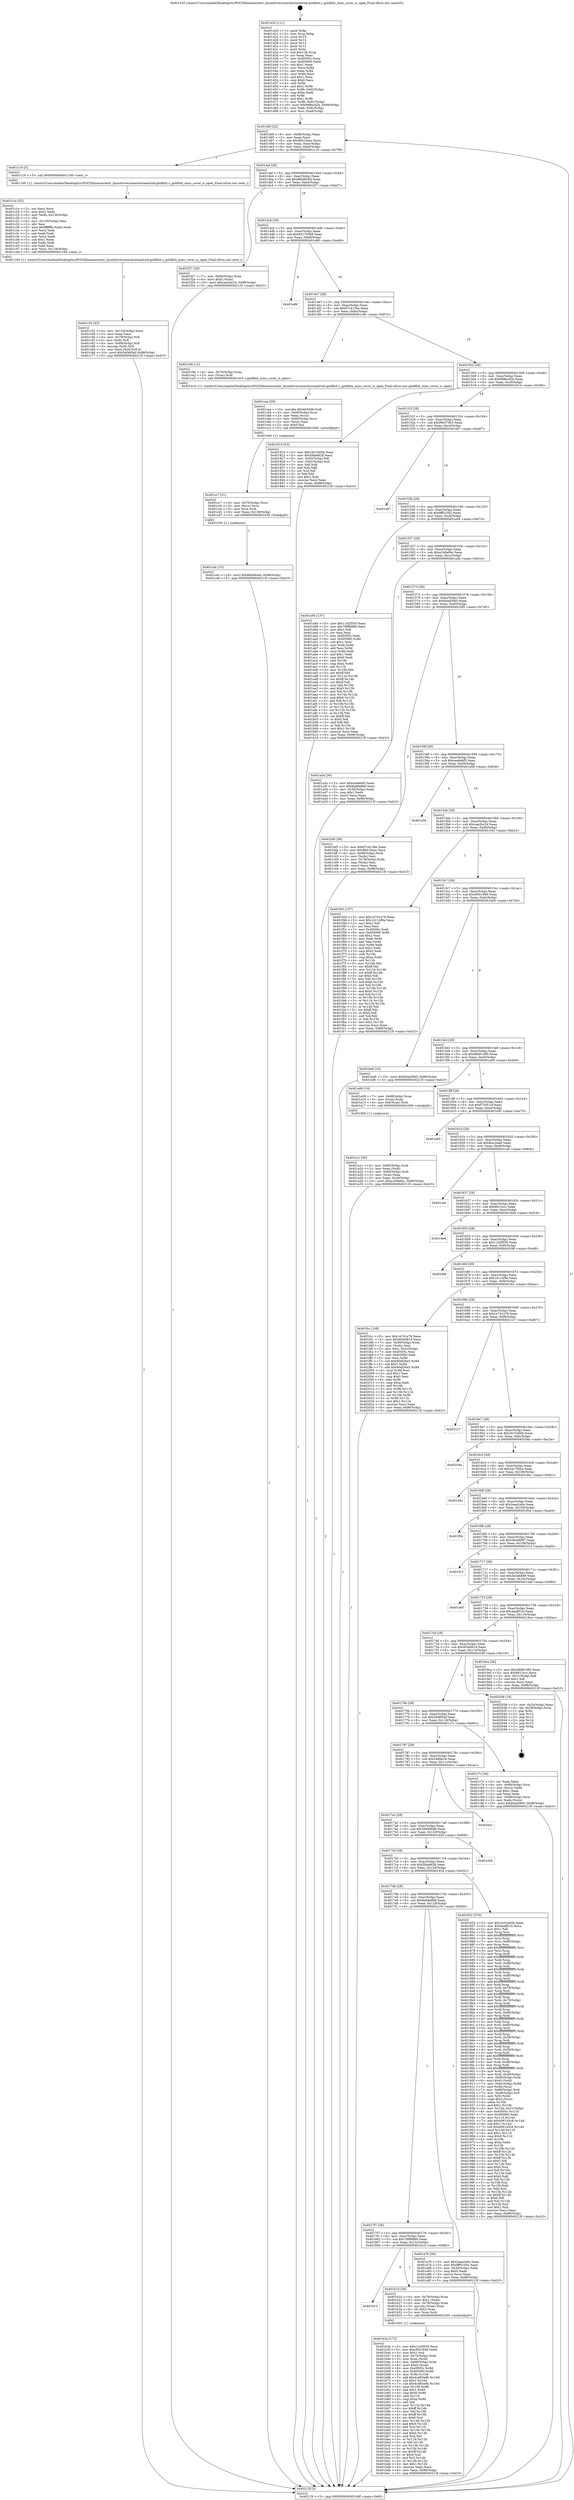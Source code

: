 digraph "0x401420" {
  label = "0x401420 (/mnt/c/Users/mathe/Desktop/tcc/POCII/binaries/extr_linuxdriversmmchostandroid-goldfish.c_goldfish_mmc_cover_is_open_Final-ollvm.out::main(0))"
  labelloc = "t"
  node[shape=record]

  Entry [label="",width=0.3,height=0.3,shape=circle,fillcolor=black,style=filled]
  "0x40148f" [label="{
     0x40148f [32]\l
     | [instrs]\l
     &nbsp;&nbsp;0x40148f \<+6\>: mov -0x98(%rbp),%eax\l
     &nbsp;&nbsp;0x401495 \<+2\>: mov %eax,%ecx\l
     &nbsp;&nbsp;0x401497 \<+6\>: sub $0x86415eac,%ecx\l
     &nbsp;&nbsp;0x40149d \<+6\>: mov %eax,-0xac(%rbp)\l
     &nbsp;&nbsp;0x4014a3 \<+6\>: mov %ecx,-0xb0(%rbp)\l
     &nbsp;&nbsp;0x4014a9 \<+6\>: je 0000000000401c19 \<main+0x7f9\>\l
  }"]
  "0x401c19" [label="{
     0x401c19 [5]\l
     | [instrs]\l
     &nbsp;&nbsp;0x401c19 \<+5\>: call 0000000000401160 \<next_i\>\l
     | [calls]\l
     &nbsp;&nbsp;0x401160 \{1\} (/mnt/c/Users/mathe/Desktop/tcc/POCII/binaries/extr_linuxdriversmmchostandroid-goldfish.c_goldfish_mmc_cover_is_open_Final-ollvm.out::next_i)\l
  }"]
  "0x4014af" [label="{
     0x4014af [28]\l
     | [instrs]\l
     &nbsp;&nbsp;0x4014af \<+5\>: jmp 00000000004014b4 \<main+0x94\>\l
     &nbsp;&nbsp;0x4014b4 \<+6\>: mov -0xac(%rbp),%eax\l
     &nbsp;&nbsp;0x4014ba \<+5\>: sub $0x86bd9c6d,%eax\l
     &nbsp;&nbsp;0x4014bf \<+6\>: mov %eax,-0xb4(%rbp)\l
     &nbsp;&nbsp;0x4014c5 \<+6\>: je 0000000000401f27 \<main+0xb07\>\l
  }"]
  Exit [label="",width=0.3,height=0.3,shape=circle,fillcolor=black,style=filled,peripheries=2]
  "0x401f27" [label="{
     0x401f27 [28]\l
     | [instrs]\l
     &nbsp;&nbsp;0x401f27 \<+7\>: mov -0x90(%rbp),%rax\l
     &nbsp;&nbsp;0x401f2e \<+6\>: movl $0x0,(%rax)\l
     &nbsp;&nbsp;0x401f34 \<+10\>: movl $0xcee2bc24,-0x98(%rbp)\l
     &nbsp;&nbsp;0x401f3e \<+5\>: jmp 000000000040213f \<main+0xd1f\>\l
  }"]
  "0x4014cb" [label="{
     0x4014cb [28]\l
     | [instrs]\l
     &nbsp;&nbsp;0x4014cb \<+5\>: jmp 00000000004014d0 \<main+0xb0\>\l
     &nbsp;&nbsp;0x4014d0 \<+6\>: mov -0xac(%rbp),%eax\l
     &nbsp;&nbsp;0x4014d6 \<+5\>: sub $0x93170569,%eax\l
     &nbsp;&nbsp;0x4014db \<+6\>: mov %eax,-0xb8(%rbp)\l
     &nbsp;&nbsp;0x4014e1 \<+6\>: je 0000000000401e86 \<main+0xa66\>\l
  }"]
  "0x401cdc" [label="{
     0x401cdc [15]\l
     | [instrs]\l
     &nbsp;&nbsp;0x401cdc \<+10\>: movl $0x86bd9c6d,-0x98(%rbp)\l
     &nbsp;&nbsp;0x401ce6 \<+5\>: jmp 000000000040213f \<main+0xd1f\>\l
  }"]
  "0x401e86" [label="{
     0x401e86\l
  }", style=dashed]
  "0x4014e7" [label="{
     0x4014e7 [28]\l
     | [instrs]\l
     &nbsp;&nbsp;0x4014e7 \<+5\>: jmp 00000000004014ec \<main+0xcc\>\l
     &nbsp;&nbsp;0x4014ec \<+6\>: mov -0xac(%rbp),%eax\l
     &nbsp;&nbsp;0x4014f2 \<+5\>: sub $0x97c413be,%eax\l
     &nbsp;&nbsp;0x4014f7 \<+6\>: mov %eax,-0xbc(%rbp)\l
     &nbsp;&nbsp;0x4014fd \<+6\>: je 0000000000401c9e \<main+0x87e\>\l
  }"]
  "0x401cc7" [label="{
     0x401cc7 [21]\l
     | [instrs]\l
     &nbsp;&nbsp;0x401cc7 \<+4\>: mov -0x70(%rbp),%rcx\l
     &nbsp;&nbsp;0x401ccb \<+3\>: mov (%rcx),%rcx\l
     &nbsp;&nbsp;0x401cce \<+3\>: mov %rcx,%rdi\l
     &nbsp;&nbsp;0x401cd1 \<+6\>: mov %eax,-0x138(%rbp)\l
     &nbsp;&nbsp;0x401cd7 \<+5\>: call 0000000000401030 \<free@plt\>\l
     | [calls]\l
     &nbsp;&nbsp;0x401030 \{1\} (unknown)\l
  }"]
  "0x401c9e" [label="{
     0x401c9e [12]\l
     | [instrs]\l
     &nbsp;&nbsp;0x401c9e \<+4\>: mov -0x70(%rbp),%rax\l
     &nbsp;&nbsp;0x401ca2 \<+3\>: mov (%rax),%rdi\l
     &nbsp;&nbsp;0x401ca5 \<+5\>: call 0000000000401410 \<goldfish_mmc_cover_is_open\>\l
     | [calls]\l
     &nbsp;&nbsp;0x401410 \{1\} (/mnt/c/Users/mathe/Desktop/tcc/POCII/binaries/extr_linuxdriversmmchostandroid-goldfish.c_goldfish_mmc_cover_is_open_Final-ollvm.out::goldfish_mmc_cover_is_open)\l
  }"]
  "0x401503" [label="{
     0x401503 [28]\l
     | [instrs]\l
     &nbsp;&nbsp;0x401503 \<+5\>: jmp 0000000000401508 \<main+0xe8\>\l
     &nbsp;&nbsp;0x401508 \<+6\>: mov -0xac(%rbp),%eax\l
     &nbsp;&nbsp;0x40150e \<+5\>: sub $0x988ecd2b,%eax\l
     &nbsp;&nbsp;0x401513 \<+6\>: mov %eax,-0xc0(%rbp)\l
     &nbsp;&nbsp;0x401519 \<+6\>: je 000000000040181d \<main+0x3fd\>\l
  }"]
  "0x401caa" [label="{
     0x401caa [29]\l
     | [instrs]\l
     &nbsp;&nbsp;0x401caa \<+10\>: movabs $0x4030d6,%rdi\l
     &nbsp;&nbsp;0x401cb4 \<+4\>: mov -0x60(%rbp),%rcx\l
     &nbsp;&nbsp;0x401cb8 \<+2\>: mov %eax,(%rcx)\l
     &nbsp;&nbsp;0x401cba \<+4\>: mov -0x60(%rbp),%rcx\l
     &nbsp;&nbsp;0x401cbe \<+2\>: mov (%rcx),%esi\l
     &nbsp;&nbsp;0x401cc0 \<+2\>: mov $0x0,%al\l
     &nbsp;&nbsp;0x401cc2 \<+5\>: call 0000000000401040 \<printf@plt\>\l
     | [calls]\l
     &nbsp;&nbsp;0x401040 \{1\} (unknown)\l
  }"]
  "0x40181d" [label="{
     0x40181d [53]\l
     | [instrs]\l
     &nbsp;&nbsp;0x40181d \<+5\>: mov $0x2431b60b,%eax\l
     &nbsp;&nbsp;0x401822 \<+5\>: mov $0x5fdad628,%ecx\l
     &nbsp;&nbsp;0x401827 \<+6\>: mov -0x92(%rbp),%dl\l
     &nbsp;&nbsp;0x40182d \<+7\>: mov -0x91(%rbp),%sil\l
     &nbsp;&nbsp;0x401834 \<+3\>: mov %dl,%dil\l
     &nbsp;&nbsp;0x401837 \<+3\>: and %sil,%dil\l
     &nbsp;&nbsp;0x40183a \<+3\>: xor %sil,%dl\l
     &nbsp;&nbsp;0x40183d \<+3\>: or %dl,%dil\l
     &nbsp;&nbsp;0x401840 \<+4\>: test $0x1,%dil\l
     &nbsp;&nbsp;0x401844 \<+3\>: cmovne %ecx,%eax\l
     &nbsp;&nbsp;0x401847 \<+6\>: mov %eax,-0x98(%rbp)\l
     &nbsp;&nbsp;0x40184d \<+5\>: jmp 000000000040213f \<main+0xd1f\>\l
  }"]
  "0x40151f" [label="{
     0x40151f [28]\l
     | [instrs]\l
     &nbsp;&nbsp;0x40151f \<+5\>: jmp 0000000000401524 \<main+0x104\>\l
     &nbsp;&nbsp;0x401524 \<+6\>: mov -0xac(%rbp),%eax\l
     &nbsp;&nbsp;0x40152a \<+5\>: sub $0x99e378c5,%eax\l
     &nbsp;&nbsp;0x40152f \<+6\>: mov %eax,-0xc4(%rbp)\l
     &nbsp;&nbsp;0x401535 \<+6\>: je 0000000000401eb7 \<main+0xa97\>\l
  }"]
  "0x40213f" [label="{
     0x40213f [5]\l
     | [instrs]\l
     &nbsp;&nbsp;0x40213f \<+5\>: jmp 000000000040148f \<main+0x6f\>\l
  }"]
  "0x401420" [label="{
     0x401420 [111]\l
     | [instrs]\l
     &nbsp;&nbsp;0x401420 \<+1\>: push %rbp\l
     &nbsp;&nbsp;0x401421 \<+3\>: mov %rsp,%rbp\l
     &nbsp;&nbsp;0x401424 \<+2\>: push %r15\l
     &nbsp;&nbsp;0x401426 \<+2\>: push %r14\l
     &nbsp;&nbsp;0x401428 \<+2\>: push %r13\l
     &nbsp;&nbsp;0x40142a \<+2\>: push %r12\l
     &nbsp;&nbsp;0x40142c \<+1\>: push %rbx\l
     &nbsp;&nbsp;0x40142d \<+7\>: sub $0x128,%rsp\l
     &nbsp;&nbsp;0x401434 \<+2\>: xor %eax,%eax\l
     &nbsp;&nbsp;0x401436 \<+7\>: mov 0x40505c,%ecx\l
     &nbsp;&nbsp;0x40143d \<+7\>: mov 0x405060,%edx\l
     &nbsp;&nbsp;0x401444 \<+3\>: sub $0x1,%eax\l
     &nbsp;&nbsp;0x401447 \<+3\>: mov %ecx,%r8d\l
     &nbsp;&nbsp;0x40144a \<+3\>: add %eax,%r8d\l
     &nbsp;&nbsp;0x40144d \<+4\>: imul %r8d,%ecx\l
     &nbsp;&nbsp;0x401451 \<+3\>: and $0x1,%ecx\l
     &nbsp;&nbsp;0x401454 \<+3\>: cmp $0x0,%ecx\l
     &nbsp;&nbsp;0x401457 \<+4\>: sete %r9b\l
     &nbsp;&nbsp;0x40145b \<+4\>: and $0x1,%r9b\l
     &nbsp;&nbsp;0x40145f \<+7\>: mov %r9b,-0x92(%rbp)\l
     &nbsp;&nbsp;0x401466 \<+3\>: cmp $0xa,%edx\l
     &nbsp;&nbsp;0x401469 \<+4\>: setl %r9b\l
     &nbsp;&nbsp;0x40146d \<+4\>: and $0x1,%r9b\l
     &nbsp;&nbsp;0x401471 \<+7\>: mov %r9b,-0x91(%rbp)\l
     &nbsp;&nbsp;0x401478 \<+10\>: movl $0x988ecd2b,-0x98(%rbp)\l
     &nbsp;&nbsp;0x401482 \<+6\>: mov %edi,-0x9c(%rbp)\l
     &nbsp;&nbsp;0x401488 \<+7\>: mov %rsi,-0xa8(%rbp)\l
  }"]
  "0x401c52" [label="{
     0x401c52 [42]\l
     | [instrs]\l
     &nbsp;&nbsp;0x401c52 \<+6\>: mov -0x134(%rbp),%ecx\l
     &nbsp;&nbsp;0x401c58 \<+3\>: imul %eax,%ecx\l
     &nbsp;&nbsp;0x401c5b \<+4\>: mov -0x70(%rbp),%r8\l
     &nbsp;&nbsp;0x401c5f \<+3\>: mov (%r8),%r8\l
     &nbsp;&nbsp;0x401c62 \<+4\>: mov -0x68(%rbp),%r9\l
     &nbsp;&nbsp;0x401c66 \<+3\>: movslq (%r9),%r9\l
     &nbsp;&nbsp;0x401c69 \<+4\>: mov %ecx,(%r8,%r9,4)\l
     &nbsp;&nbsp;0x401c6d \<+10\>: movl $0x54f495af,-0x98(%rbp)\l
     &nbsp;&nbsp;0x401c77 \<+5\>: jmp 000000000040213f \<main+0xd1f\>\l
  }"]
  "0x401eb7" [label="{
     0x401eb7\l
  }", style=dashed]
  "0x40153b" [label="{
     0x40153b [28]\l
     | [instrs]\l
     &nbsp;&nbsp;0x40153b \<+5\>: jmp 0000000000401540 \<main+0x120\>\l
     &nbsp;&nbsp;0x401540 \<+6\>: mov -0xac(%rbp),%eax\l
     &nbsp;&nbsp;0x401546 \<+5\>: sub $0x9ff510b2,%eax\l
     &nbsp;&nbsp;0x40154b \<+6\>: mov %eax,-0xc8(%rbp)\l
     &nbsp;&nbsp;0x401551 \<+6\>: je 0000000000401a94 \<main+0x674\>\l
  }"]
  "0x401c1e" [label="{
     0x401c1e [52]\l
     | [instrs]\l
     &nbsp;&nbsp;0x401c1e \<+2\>: xor %ecx,%ecx\l
     &nbsp;&nbsp;0x401c20 \<+5\>: mov $0x2,%edx\l
     &nbsp;&nbsp;0x401c25 \<+6\>: mov %edx,-0x130(%rbp)\l
     &nbsp;&nbsp;0x401c2b \<+1\>: cltd\l
     &nbsp;&nbsp;0x401c2c \<+6\>: mov -0x130(%rbp),%esi\l
     &nbsp;&nbsp;0x401c32 \<+2\>: idiv %esi\l
     &nbsp;&nbsp;0x401c34 \<+6\>: imul $0xfffffffe,%edx,%edx\l
     &nbsp;&nbsp;0x401c3a \<+2\>: mov %ecx,%edi\l
     &nbsp;&nbsp;0x401c3c \<+2\>: sub %edx,%edi\l
     &nbsp;&nbsp;0x401c3e \<+2\>: mov %ecx,%edx\l
     &nbsp;&nbsp;0x401c40 \<+3\>: sub $0x1,%edx\l
     &nbsp;&nbsp;0x401c43 \<+2\>: add %edx,%edi\l
     &nbsp;&nbsp;0x401c45 \<+2\>: sub %edi,%ecx\l
     &nbsp;&nbsp;0x401c47 \<+6\>: mov %ecx,-0x134(%rbp)\l
     &nbsp;&nbsp;0x401c4d \<+5\>: call 0000000000401160 \<next_i\>\l
     | [calls]\l
     &nbsp;&nbsp;0x401160 \{1\} (/mnt/c/Users/mathe/Desktop/tcc/POCII/binaries/extr_linuxdriversmmchostandroid-goldfish.c_goldfish_mmc_cover_is_open_Final-ollvm.out::next_i)\l
  }"]
  "0x401a94" [label="{
     0x401a94 [137]\l
     | [instrs]\l
     &nbsp;&nbsp;0x401a94 \<+5\>: mov $0x11d2f550,%eax\l
     &nbsp;&nbsp;0x401a99 \<+5\>: mov $0x78f86880,%ecx\l
     &nbsp;&nbsp;0x401a9e \<+2\>: mov $0x1,%dl\l
     &nbsp;&nbsp;0x401aa0 \<+2\>: xor %esi,%esi\l
     &nbsp;&nbsp;0x401aa2 \<+7\>: mov 0x40505c,%edi\l
     &nbsp;&nbsp;0x401aa9 \<+8\>: mov 0x405060,%r8d\l
     &nbsp;&nbsp;0x401ab1 \<+3\>: sub $0x1,%esi\l
     &nbsp;&nbsp;0x401ab4 \<+3\>: mov %edi,%r9d\l
     &nbsp;&nbsp;0x401ab7 \<+3\>: add %esi,%r9d\l
     &nbsp;&nbsp;0x401aba \<+4\>: imul %r9d,%edi\l
     &nbsp;&nbsp;0x401abe \<+3\>: and $0x1,%edi\l
     &nbsp;&nbsp;0x401ac1 \<+3\>: cmp $0x0,%edi\l
     &nbsp;&nbsp;0x401ac4 \<+4\>: sete %r10b\l
     &nbsp;&nbsp;0x401ac8 \<+4\>: cmp $0xa,%r8d\l
     &nbsp;&nbsp;0x401acc \<+4\>: setl %r11b\l
     &nbsp;&nbsp;0x401ad0 \<+3\>: mov %r10b,%bl\l
     &nbsp;&nbsp;0x401ad3 \<+3\>: xor $0xff,%bl\l
     &nbsp;&nbsp;0x401ad6 \<+3\>: mov %r11b,%r14b\l
     &nbsp;&nbsp;0x401ad9 \<+4\>: xor $0xff,%r14b\l
     &nbsp;&nbsp;0x401add \<+3\>: xor $0x0,%dl\l
     &nbsp;&nbsp;0x401ae0 \<+3\>: mov %bl,%r15b\l
     &nbsp;&nbsp;0x401ae3 \<+4\>: and $0x0,%r15b\l
     &nbsp;&nbsp;0x401ae7 \<+3\>: and %dl,%r10b\l
     &nbsp;&nbsp;0x401aea \<+3\>: mov %r14b,%r12b\l
     &nbsp;&nbsp;0x401aed \<+4\>: and $0x0,%r12b\l
     &nbsp;&nbsp;0x401af1 \<+3\>: and %dl,%r11b\l
     &nbsp;&nbsp;0x401af4 \<+3\>: or %r10b,%r15b\l
     &nbsp;&nbsp;0x401af7 \<+3\>: or %r11b,%r12b\l
     &nbsp;&nbsp;0x401afa \<+3\>: xor %r12b,%r15b\l
     &nbsp;&nbsp;0x401afd \<+3\>: or %r14b,%bl\l
     &nbsp;&nbsp;0x401b00 \<+3\>: xor $0xff,%bl\l
     &nbsp;&nbsp;0x401b03 \<+3\>: or $0x0,%dl\l
     &nbsp;&nbsp;0x401b06 \<+2\>: and %dl,%bl\l
     &nbsp;&nbsp;0x401b08 \<+3\>: or %bl,%r15b\l
     &nbsp;&nbsp;0x401b0b \<+4\>: test $0x1,%r15b\l
     &nbsp;&nbsp;0x401b0f \<+3\>: cmovne %ecx,%eax\l
     &nbsp;&nbsp;0x401b12 \<+6\>: mov %eax,-0x98(%rbp)\l
     &nbsp;&nbsp;0x401b18 \<+5\>: jmp 000000000040213f \<main+0xd1f\>\l
  }"]
  "0x401557" [label="{
     0x401557 [28]\l
     | [instrs]\l
     &nbsp;&nbsp;0x401557 \<+5\>: jmp 000000000040155c \<main+0x13c\>\l
     &nbsp;&nbsp;0x40155c \<+6\>: mov -0xac(%rbp),%eax\l
     &nbsp;&nbsp;0x401562 \<+5\>: sub $0xa1b9a0bc,%eax\l
     &nbsp;&nbsp;0x401567 \<+6\>: mov %eax,-0xcc(%rbp)\l
     &nbsp;&nbsp;0x40156d \<+6\>: je 0000000000401a3a \<main+0x61a\>\l
  }"]
  "0x401b3a" [label="{
     0x401b3a [172]\l
     | [instrs]\l
     &nbsp;&nbsp;0x401b3a \<+5\>: mov $0x11d2f550,%ecx\l
     &nbsp;&nbsp;0x401b3f \<+5\>: mov $0xcf041846,%edx\l
     &nbsp;&nbsp;0x401b44 \<+3\>: mov $0x1,%sil\l
     &nbsp;&nbsp;0x401b47 \<+4\>: mov -0x70(%rbp),%rdi\l
     &nbsp;&nbsp;0x401b4b \<+3\>: mov %rax,(%rdi)\l
     &nbsp;&nbsp;0x401b4e \<+4\>: mov -0x68(%rbp),%rax\l
     &nbsp;&nbsp;0x401b52 \<+6\>: movl $0x0,(%rax)\l
     &nbsp;&nbsp;0x401b58 \<+8\>: mov 0x40505c,%r8d\l
     &nbsp;&nbsp;0x401b60 \<+8\>: mov 0x405060,%r9d\l
     &nbsp;&nbsp;0x401b68 \<+3\>: mov %r8d,%r10d\l
     &nbsp;&nbsp;0x401b6b \<+7\>: add $0x4cd83a9b,%r10d\l
     &nbsp;&nbsp;0x401b72 \<+4\>: sub $0x1,%r10d\l
     &nbsp;&nbsp;0x401b76 \<+7\>: sub $0x4cd83a9b,%r10d\l
     &nbsp;&nbsp;0x401b7d \<+4\>: imul %r10d,%r8d\l
     &nbsp;&nbsp;0x401b81 \<+4\>: and $0x1,%r8d\l
     &nbsp;&nbsp;0x401b85 \<+4\>: cmp $0x0,%r8d\l
     &nbsp;&nbsp;0x401b89 \<+4\>: sete %r11b\l
     &nbsp;&nbsp;0x401b8d \<+4\>: cmp $0xa,%r9d\l
     &nbsp;&nbsp;0x401b91 \<+3\>: setl %bl\l
     &nbsp;&nbsp;0x401b94 \<+3\>: mov %r11b,%r14b\l
     &nbsp;&nbsp;0x401b97 \<+4\>: xor $0xff,%r14b\l
     &nbsp;&nbsp;0x401b9b \<+3\>: mov %bl,%r15b\l
     &nbsp;&nbsp;0x401b9e \<+4\>: xor $0xff,%r15b\l
     &nbsp;&nbsp;0x401ba2 \<+4\>: xor $0x0,%sil\l
     &nbsp;&nbsp;0x401ba6 \<+3\>: mov %r14b,%r12b\l
     &nbsp;&nbsp;0x401ba9 \<+4\>: and $0x0,%r12b\l
     &nbsp;&nbsp;0x401bad \<+3\>: and %sil,%r11b\l
     &nbsp;&nbsp;0x401bb0 \<+3\>: mov %r15b,%r13b\l
     &nbsp;&nbsp;0x401bb3 \<+4\>: and $0x0,%r13b\l
     &nbsp;&nbsp;0x401bb7 \<+3\>: and %sil,%bl\l
     &nbsp;&nbsp;0x401bba \<+3\>: or %r11b,%r12b\l
     &nbsp;&nbsp;0x401bbd \<+3\>: or %bl,%r13b\l
     &nbsp;&nbsp;0x401bc0 \<+3\>: xor %r13b,%r12b\l
     &nbsp;&nbsp;0x401bc3 \<+3\>: or %r15b,%r14b\l
     &nbsp;&nbsp;0x401bc6 \<+4\>: xor $0xff,%r14b\l
     &nbsp;&nbsp;0x401bca \<+4\>: or $0x0,%sil\l
     &nbsp;&nbsp;0x401bce \<+3\>: and %sil,%r14b\l
     &nbsp;&nbsp;0x401bd1 \<+3\>: or %r14b,%r12b\l
     &nbsp;&nbsp;0x401bd4 \<+4\>: test $0x1,%r12b\l
     &nbsp;&nbsp;0x401bd8 \<+3\>: cmovne %edx,%ecx\l
     &nbsp;&nbsp;0x401bdb \<+6\>: mov %ecx,-0x98(%rbp)\l
     &nbsp;&nbsp;0x401be1 \<+5\>: jmp 000000000040213f \<main+0xd1f\>\l
  }"]
  "0x401a3a" [label="{
     0x401a3a [30]\l
     | [instrs]\l
     &nbsp;&nbsp;0x401a3a \<+5\>: mov $0xcea8ebf5,%eax\l
     &nbsp;&nbsp;0x401a3f \<+5\>: mov $0x6ab8a8b6,%ecx\l
     &nbsp;&nbsp;0x401a44 \<+3\>: mov -0x30(%rbp),%edx\l
     &nbsp;&nbsp;0x401a47 \<+3\>: cmp $0x1,%edx\l
     &nbsp;&nbsp;0x401a4a \<+3\>: cmovl %ecx,%eax\l
     &nbsp;&nbsp;0x401a4d \<+6\>: mov %eax,-0x98(%rbp)\l
     &nbsp;&nbsp;0x401a53 \<+5\>: jmp 000000000040213f \<main+0xd1f\>\l
  }"]
  "0x401573" [label="{
     0x401573 [28]\l
     | [instrs]\l
     &nbsp;&nbsp;0x401573 \<+5\>: jmp 0000000000401578 \<main+0x158\>\l
     &nbsp;&nbsp;0x401578 \<+6\>: mov -0xac(%rbp),%eax\l
     &nbsp;&nbsp;0x40157e \<+5\>: sub $0xb4ad3fe0,%eax\l
     &nbsp;&nbsp;0x401583 \<+6\>: mov %eax,-0xd0(%rbp)\l
     &nbsp;&nbsp;0x401589 \<+6\>: je 0000000000401bf5 \<main+0x7d5\>\l
  }"]
  "0x401813" [label="{
     0x401813\l
  }", style=dashed]
  "0x401bf5" [label="{
     0x401bf5 [36]\l
     | [instrs]\l
     &nbsp;&nbsp;0x401bf5 \<+5\>: mov $0x97c413be,%eax\l
     &nbsp;&nbsp;0x401bfa \<+5\>: mov $0x86415eac,%ecx\l
     &nbsp;&nbsp;0x401bff \<+4\>: mov -0x68(%rbp),%rdx\l
     &nbsp;&nbsp;0x401c03 \<+2\>: mov (%rdx),%esi\l
     &nbsp;&nbsp;0x401c05 \<+4\>: mov -0x78(%rbp),%rdx\l
     &nbsp;&nbsp;0x401c09 \<+2\>: cmp (%rdx),%esi\l
     &nbsp;&nbsp;0x401c0b \<+3\>: cmovl %ecx,%eax\l
     &nbsp;&nbsp;0x401c0e \<+6\>: mov %eax,-0x98(%rbp)\l
     &nbsp;&nbsp;0x401c14 \<+5\>: jmp 000000000040213f \<main+0xd1f\>\l
  }"]
  "0x40158f" [label="{
     0x40158f [28]\l
     | [instrs]\l
     &nbsp;&nbsp;0x40158f \<+5\>: jmp 0000000000401594 \<main+0x174\>\l
     &nbsp;&nbsp;0x401594 \<+6\>: mov -0xac(%rbp),%eax\l
     &nbsp;&nbsp;0x40159a \<+5\>: sub $0xcea8ebf5,%eax\l
     &nbsp;&nbsp;0x40159f \<+6\>: mov %eax,-0xd4(%rbp)\l
     &nbsp;&nbsp;0x4015a5 \<+6\>: je 0000000000401a58 \<main+0x638\>\l
  }"]
  "0x401b1d" [label="{
     0x401b1d [29]\l
     | [instrs]\l
     &nbsp;&nbsp;0x401b1d \<+4\>: mov -0x78(%rbp),%rax\l
     &nbsp;&nbsp;0x401b21 \<+6\>: movl $0x1,(%rax)\l
     &nbsp;&nbsp;0x401b27 \<+4\>: mov -0x78(%rbp),%rax\l
     &nbsp;&nbsp;0x401b2b \<+3\>: movslq (%rax),%rax\l
     &nbsp;&nbsp;0x401b2e \<+4\>: shl $0x2,%rax\l
     &nbsp;&nbsp;0x401b32 \<+3\>: mov %rax,%rdi\l
     &nbsp;&nbsp;0x401b35 \<+5\>: call 0000000000401050 \<malloc@plt\>\l
     | [calls]\l
     &nbsp;&nbsp;0x401050 \{1\} (unknown)\l
  }"]
  "0x401a58" [label="{
     0x401a58\l
  }", style=dashed]
  "0x4015ab" [label="{
     0x4015ab [28]\l
     | [instrs]\l
     &nbsp;&nbsp;0x4015ab \<+5\>: jmp 00000000004015b0 \<main+0x190\>\l
     &nbsp;&nbsp;0x4015b0 \<+6\>: mov -0xac(%rbp),%eax\l
     &nbsp;&nbsp;0x4015b6 \<+5\>: sub $0xcee2bc24,%eax\l
     &nbsp;&nbsp;0x4015bb \<+6\>: mov %eax,-0xd8(%rbp)\l
     &nbsp;&nbsp;0x4015c1 \<+6\>: je 0000000000401f43 \<main+0xb23\>\l
  }"]
  "0x4017f7" [label="{
     0x4017f7 [28]\l
     | [instrs]\l
     &nbsp;&nbsp;0x4017f7 \<+5\>: jmp 00000000004017fc \<main+0x3dc\>\l
     &nbsp;&nbsp;0x4017fc \<+6\>: mov -0xac(%rbp),%eax\l
     &nbsp;&nbsp;0x401802 \<+5\>: sub $0x78f86880,%eax\l
     &nbsp;&nbsp;0x401807 \<+6\>: mov %eax,-0x12c(%rbp)\l
     &nbsp;&nbsp;0x40180d \<+6\>: je 0000000000401b1d \<main+0x6fd\>\l
  }"]
  "0x401f43" [label="{
     0x401f43 [137]\l
     | [instrs]\l
     &nbsp;&nbsp;0x401f43 \<+5\>: mov $0x1e741e78,%eax\l
     &nbsp;&nbsp;0x401f48 \<+5\>: mov $0x14114f9a,%ecx\l
     &nbsp;&nbsp;0x401f4d \<+2\>: mov $0x1,%dl\l
     &nbsp;&nbsp;0x401f4f \<+2\>: xor %esi,%esi\l
     &nbsp;&nbsp;0x401f51 \<+7\>: mov 0x40505c,%edi\l
     &nbsp;&nbsp;0x401f58 \<+8\>: mov 0x405060,%r8d\l
     &nbsp;&nbsp;0x401f60 \<+3\>: sub $0x1,%esi\l
     &nbsp;&nbsp;0x401f63 \<+3\>: mov %edi,%r9d\l
     &nbsp;&nbsp;0x401f66 \<+3\>: add %esi,%r9d\l
     &nbsp;&nbsp;0x401f69 \<+4\>: imul %r9d,%edi\l
     &nbsp;&nbsp;0x401f6d \<+3\>: and $0x1,%edi\l
     &nbsp;&nbsp;0x401f70 \<+3\>: cmp $0x0,%edi\l
     &nbsp;&nbsp;0x401f73 \<+4\>: sete %r10b\l
     &nbsp;&nbsp;0x401f77 \<+4\>: cmp $0xa,%r8d\l
     &nbsp;&nbsp;0x401f7b \<+4\>: setl %r11b\l
     &nbsp;&nbsp;0x401f7f \<+3\>: mov %r10b,%bl\l
     &nbsp;&nbsp;0x401f82 \<+3\>: xor $0xff,%bl\l
     &nbsp;&nbsp;0x401f85 \<+3\>: mov %r11b,%r14b\l
     &nbsp;&nbsp;0x401f88 \<+4\>: xor $0xff,%r14b\l
     &nbsp;&nbsp;0x401f8c \<+3\>: xor $0x0,%dl\l
     &nbsp;&nbsp;0x401f8f \<+3\>: mov %bl,%r15b\l
     &nbsp;&nbsp;0x401f92 \<+4\>: and $0x0,%r15b\l
     &nbsp;&nbsp;0x401f96 \<+3\>: and %dl,%r10b\l
     &nbsp;&nbsp;0x401f99 \<+3\>: mov %r14b,%r12b\l
     &nbsp;&nbsp;0x401f9c \<+4\>: and $0x0,%r12b\l
     &nbsp;&nbsp;0x401fa0 \<+3\>: and %dl,%r11b\l
     &nbsp;&nbsp;0x401fa3 \<+3\>: or %r10b,%r15b\l
     &nbsp;&nbsp;0x401fa6 \<+3\>: or %r11b,%r12b\l
     &nbsp;&nbsp;0x401fa9 \<+3\>: xor %r12b,%r15b\l
     &nbsp;&nbsp;0x401fac \<+3\>: or %r14b,%bl\l
     &nbsp;&nbsp;0x401faf \<+3\>: xor $0xff,%bl\l
     &nbsp;&nbsp;0x401fb2 \<+3\>: or $0x0,%dl\l
     &nbsp;&nbsp;0x401fb5 \<+2\>: and %dl,%bl\l
     &nbsp;&nbsp;0x401fb7 \<+3\>: or %bl,%r15b\l
     &nbsp;&nbsp;0x401fba \<+4\>: test $0x1,%r15b\l
     &nbsp;&nbsp;0x401fbe \<+3\>: cmovne %ecx,%eax\l
     &nbsp;&nbsp;0x401fc1 \<+6\>: mov %eax,-0x98(%rbp)\l
     &nbsp;&nbsp;0x401fc7 \<+5\>: jmp 000000000040213f \<main+0xd1f\>\l
  }"]
  "0x4015c7" [label="{
     0x4015c7 [28]\l
     | [instrs]\l
     &nbsp;&nbsp;0x4015c7 \<+5\>: jmp 00000000004015cc \<main+0x1ac\>\l
     &nbsp;&nbsp;0x4015cc \<+6\>: mov -0xac(%rbp),%eax\l
     &nbsp;&nbsp;0x4015d2 \<+5\>: sub $0xcf041846,%eax\l
     &nbsp;&nbsp;0x4015d7 \<+6\>: mov %eax,-0xdc(%rbp)\l
     &nbsp;&nbsp;0x4015dd \<+6\>: je 0000000000401be6 \<main+0x7c6\>\l
  }"]
  "0x401a76" [label="{
     0x401a76 [30]\l
     | [instrs]\l
     &nbsp;&nbsp;0x401a76 \<+5\>: mov $0x2eaa2a0e,%eax\l
     &nbsp;&nbsp;0x401a7b \<+5\>: mov $0x9ff510b2,%ecx\l
     &nbsp;&nbsp;0x401a80 \<+3\>: mov -0x30(%rbp),%edx\l
     &nbsp;&nbsp;0x401a83 \<+3\>: cmp $0x0,%edx\l
     &nbsp;&nbsp;0x401a86 \<+3\>: cmove %ecx,%eax\l
     &nbsp;&nbsp;0x401a89 \<+6\>: mov %eax,-0x98(%rbp)\l
     &nbsp;&nbsp;0x401a8f \<+5\>: jmp 000000000040213f \<main+0xd1f\>\l
  }"]
  "0x401be6" [label="{
     0x401be6 [15]\l
     | [instrs]\l
     &nbsp;&nbsp;0x401be6 \<+10\>: movl $0xb4ad3fe0,-0x98(%rbp)\l
     &nbsp;&nbsp;0x401bf0 \<+5\>: jmp 000000000040213f \<main+0xd1f\>\l
  }"]
  "0x4015e3" [label="{
     0x4015e3 [28]\l
     | [instrs]\l
     &nbsp;&nbsp;0x4015e3 \<+5\>: jmp 00000000004015e8 \<main+0x1c8\>\l
     &nbsp;&nbsp;0x4015e8 \<+6\>: mov -0xac(%rbp),%eax\l
     &nbsp;&nbsp;0x4015ee \<+5\>: sub $0xd9d81485,%eax\l
     &nbsp;&nbsp;0x4015f3 \<+6\>: mov %eax,-0xe0(%rbp)\l
     &nbsp;&nbsp;0x4015f9 \<+6\>: je 0000000000401a09 \<main+0x5e9\>\l
  }"]
  "0x401a1c" [label="{
     0x401a1c [30]\l
     | [instrs]\l
     &nbsp;&nbsp;0x401a1c \<+4\>: mov -0x80(%rbp),%rdi\l
     &nbsp;&nbsp;0x401a20 \<+2\>: mov %eax,(%rdi)\l
     &nbsp;&nbsp;0x401a22 \<+4\>: mov -0x80(%rbp),%rdi\l
     &nbsp;&nbsp;0x401a26 \<+2\>: mov (%rdi),%eax\l
     &nbsp;&nbsp;0x401a28 \<+3\>: mov %eax,-0x30(%rbp)\l
     &nbsp;&nbsp;0x401a2b \<+10\>: movl $0xa1b9a0bc,-0x98(%rbp)\l
     &nbsp;&nbsp;0x401a35 \<+5\>: jmp 000000000040213f \<main+0xd1f\>\l
  }"]
  "0x401a09" [label="{
     0x401a09 [19]\l
     | [instrs]\l
     &nbsp;&nbsp;0x401a09 \<+7\>: mov -0x88(%rbp),%rax\l
     &nbsp;&nbsp;0x401a10 \<+3\>: mov (%rax),%rax\l
     &nbsp;&nbsp;0x401a13 \<+4\>: mov 0x8(%rax),%rdi\l
     &nbsp;&nbsp;0x401a17 \<+5\>: call 0000000000401060 \<atoi@plt\>\l
     | [calls]\l
     &nbsp;&nbsp;0x401060 \{1\} (unknown)\l
  }"]
  "0x4015ff" [label="{
     0x4015ff [28]\l
     | [instrs]\l
     &nbsp;&nbsp;0x4015ff \<+5\>: jmp 0000000000401604 \<main+0x1e4\>\l
     &nbsp;&nbsp;0x401604 \<+6\>: mov -0xac(%rbp),%eax\l
     &nbsp;&nbsp;0x40160a \<+5\>: sub $0xf72051cf,%eax\l
     &nbsp;&nbsp;0x40160f \<+6\>: mov %eax,-0xe4(%rbp)\l
     &nbsp;&nbsp;0x401615 \<+6\>: je 0000000000401e95 \<main+0xa75\>\l
  }"]
  "0x4017db" [label="{
     0x4017db [28]\l
     | [instrs]\l
     &nbsp;&nbsp;0x4017db \<+5\>: jmp 00000000004017e0 \<main+0x3c0\>\l
     &nbsp;&nbsp;0x4017e0 \<+6\>: mov -0xac(%rbp),%eax\l
     &nbsp;&nbsp;0x4017e6 \<+5\>: sub $0x6ab8a8b6,%eax\l
     &nbsp;&nbsp;0x4017eb \<+6\>: mov %eax,-0x128(%rbp)\l
     &nbsp;&nbsp;0x4017f1 \<+6\>: je 0000000000401a76 \<main+0x656\>\l
  }"]
  "0x401e95" [label="{
     0x401e95\l
  }", style=dashed]
  "0x40161b" [label="{
     0x40161b [28]\l
     | [instrs]\l
     &nbsp;&nbsp;0x40161b \<+5\>: jmp 0000000000401620 \<main+0x200\>\l
     &nbsp;&nbsp;0x401620 \<+6\>: mov -0xac(%rbp),%eax\l
     &nbsp;&nbsp;0x401626 \<+5\>: sub $0xfe4c2aa8,%eax\l
     &nbsp;&nbsp;0x40162b \<+6\>: mov %eax,-0xe8(%rbp)\l
     &nbsp;&nbsp;0x401631 \<+6\>: je 0000000000401ceb \<main+0x8cb\>\l
  }"]
  "0x401852" [label="{
     0x401852 [376]\l
     | [instrs]\l
     &nbsp;&nbsp;0x401852 \<+5\>: mov $0x2431b60b,%eax\l
     &nbsp;&nbsp;0x401857 \<+5\>: mov $0x4aaff31b,%ecx\l
     &nbsp;&nbsp;0x40185c \<+2\>: mov $0x1,%dl\l
     &nbsp;&nbsp;0x40185e \<+3\>: mov %rsp,%rsi\l
     &nbsp;&nbsp;0x401861 \<+4\>: add $0xfffffffffffffff0,%rsi\l
     &nbsp;&nbsp;0x401865 \<+3\>: mov %rsi,%rsp\l
     &nbsp;&nbsp;0x401868 \<+7\>: mov %rsi,-0x90(%rbp)\l
     &nbsp;&nbsp;0x40186f \<+3\>: mov %rsp,%rsi\l
     &nbsp;&nbsp;0x401872 \<+4\>: add $0xfffffffffffffff0,%rsi\l
     &nbsp;&nbsp;0x401876 \<+3\>: mov %rsi,%rsp\l
     &nbsp;&nbsp;0x401879 \<+3\>: mov %rsp,%rdi\l
     &nbsp;&nbsp;0x40187c \<+4\>: add $0xfffffffffffffff0,%rdi\l
     &nbsp;&nbsp;0x401880 \<+3\>: mov %rdi,%rsp\l
     &nbsp;&nbsp;0x401883 \<+7\>: mov %rdi,-0x88(%rbp)\l
     &nbsp;&nbsp;0x40188a \<+3\>: mov %rsp,%rdi\l
     &nbsp;&nbsp;0x40188d \<+4\>: add $0xfffffffffffffff0,%rdi\l
     &nbsp;&nbsp;0x401891 \<+3\>: mov %rdi,%rsp\l
     &nbsp;&nbsp;0x401894 \<+4\>: mov %rdi,-0x80(%rbp)\l
     &nbsp;&nbsp;0x401898 \<+3\>: mov %rsp,%rdi\l
     &nbsp;&nbsp;0x40189b \<+4\>: add $0xfffffffffffffff0,%rdi\l
     &nbsp;&nbsp;0x40189f \<+3\>: mov %rdi,%rsp\l
     &nbsp;&nbsp;0x4018a2 \<+4\>: mov %rdi,-0x78(%rbp)\l
     &nbsp;&nbsp;0x4018a6 \<+3\>: mov %rsp,%rdi\l
     &nbsp;&nbsp;0x4018a9 \<+4\>: add $0xfffffffffffffff0,%rdi\l
     &nbsp;&nbsp;0x4018ad \<+3\>: mov %rdi,%rsp\l
     &nbsp;&nbsp;0x4018b0 \<+4\>: mov %rdi,-0x70(%rbp)\l
     &nbsp;&nbsp;0x4018b4 \<+3\>: mov %rsp,%rdi\l
     &nbsp;&nbsp;0x4018b7 \<+4\>: add $0xfffffffffffffff0,%rdi\l
     &nbsp;&nbsp;0x4018bb \<+3\>: mov %rdi,%rsp\l
     &nbsp;&nbsp;0x4018be \<+4\>: mov %rdi,-0x68(%rbp)\l
     &nbsp;&nbsp;0x4018c2 \<+3\>: mov %rsp,%rdi\l
     &nbsp;&nbsp;0x4018c5 \<+4\>: add $0xfffffffffffffff0,%rdi\l
     &nbsp;&nbsp;0x4018c9 \<+3\>: mov %rdi,%rsp\l
     &nbsp;&nbsp;0x4018cc \<+4\>: mov %rdi,-0x60(%rbp)\l
     &nbsp;&nbsp;0x4018d0 \<+3\>: mov %rsp,%rdi\l
     &nbsp;&nbsp;0x4018d3 \<+4\>: add $0xfffffffffffffff0,%rdi\l
     &nbsp;&nbsp;0x4018d7 \<+3\>: mov %rdi,%rsp\l
     &nbsp;&nbsp;0x4018da \<+4\>: mov %rdi,-0x58(%rbp)\l
     &nbsp;&nbsp;0x4018de \<+3\>: mov %rsp,%rdi\l
     &nbsp;&nbsp;0x4018e1 \<+4\>: add $0xfffffffffffffff0,%rdi\l
     &nbsp;&nbsp;0x4018e5 \<+3\>: mov %rdi,%rsp\l
     &nbsp;&nbsp;0x4018e8 \<+4\>: mov %rdi,-0x50(%rbp)\l
     &nbsp;&nbsp;0x4018ec \<+3\>: mov %rsp,%rdi\l
     &nbsp;&nbsp;0x4018ef \<+4\>: add $0xfffffffffffffff0,%rdi\l
     &nbsp;&nbsp;0x4018f3 \<+3\>: mov %rdi,%rsp\l
     &nbsp;&nbsp;0x4018f6 \<+4\>: mov %rdi,-0x48(%rbp)\l
     &nbsp;&nbsp;0x4018fa \<+3\>: mov %rsp,%rdi\l
     &nbsp;&nbsp;0x4018fd \<+4\>: add $0xfffffffffffffff0,%rdi\l
     &nbsp;&nbsp;0x401901 \<+3\>: mov %rdi,%rsp\l
     &nbsp;&nbsp;0x401904 \<+4\>: mov %rdi,-0x40(%rbp)\l
     &nbsp;&nbsp;0x401908 \<+7\>: mov -0x90(%rbp),%rdi\l
     &nbsp;&nbsp;0x40190f \<+6\>: movl $0x0,(%rdi)\l
     &nbsp;&nbsp;0x401915 \<+7\>: mov -0x9c(%rbp),%r8d\l
     &nbsp;&nbsp;0x40191c \<+3\>: mov %r8d,(%rsi)\l
     &nbsp;&nbsp;0x40191f \<+7\>: mov -0x88(%rbp),%rdi\l
     &nbsp;&nbsp;0x401926 \<+7\>: mov -0xa8(%rbp),%r9\l
     &nbsp;&nbsp;0x40192d \<+3\>: mov %r9,(%rdi)\l
     &nbsp;&nbsp;0x401930 \<+3\>: cmpl $0x2,(%rsi)\l
     &nbsp;&nbsp;0x401933 \<+4\>: setne %r10b\l
     &nbsp;&nbsp;0x401937 \<+4\>: and $0x1,%r10b\l
     &nbsp;&nbsp;0x40193b \<+4\>: mov %r10b,-0x31(%rbp)\l
     &nbsp;&nbsp;0x40193f \<+8\>: mov 0x40505c,%r11d\l
     &nbsp;&nbsp;0x401947 \<+7\>: mov 0x405060,%ebx\l
     &nbsp;&nbsp;0x40194e \<+3\>: mov %r11d,%r14d\l
     &nbsp;&nbsp;0x401951 \<+7\>: add $0xd06145c8,%r14d\l
     &nbsp;&nbsp;0x401958 \<+4\>: sub $0x1,%r14d\l
     &nbsp;&nbsp;0x40195c \<+7\>: sub $0xd06145c8,%r14d\l
     &nbsp;&nbsp;0x401963 \<+4\>: imul %r14d,%r11d\l
     &nbsp;&nbsp;0x401967 \<+4\>: and $0x1,%r11d\l
     &nbsp;&nbsp;0x40196b \<+4\>: cmp $0x0,%r11d\l
     &nbsp;&nbsp;0x40196f \<+4\>: sete %r10b\l
     &nbsp;&nbsp;0x401973 \<+3\>: cmp $0xa,%ebx\l
     &nbsp;&nbsp;0x401976 \<+4\>: setl %r15b\l
     &nbsp;&nbsp;0x40197a \<+3\>: mov %r10b,%r12b\l
     &nbsp;&nbsp;0x40197d \<+4\>: xor $0xff,%r12b\l
     &nbsp;&nbsp;0x401981 \<+3\>: mov %r15b,%r13b\l
     &nbsp;&nbsp;0x401984 \<+4\>: xor $0xff,%r13b\l
     &nbsp;&nbsp;0x401988 \<+3\>: xor $0x0,%dl\l
     &nbsp;&nbsp;0x40198b \<+3\>: mov %r12b,%sil\l
     &nbsp;&nbsp;0x40198e \<+4\>: and $0x0,%sil\l
     &nbsp;&nbsp;0x401992 \<+3\>: and %dl,%r10b\l
     &nbsp;&nbsp;0x401995 \<+3\>: mov %r13b,%dil\l
     &nbsp;&nbsp;0x401998 \<+4\>: and $0x0,%dil\l
     &nbsp;&nbsp;0x40199c \<+3\>: and %dl,%r15b\l
     &nbsp;&nbsp;0x40199f \<+3\>: or %r10b,%sil\l
     &nbsp;&nbsp;0x4019a2 \<+3\>: or %r15b,%dil\l
     &nbsp;&nbsp;0x4019a5 \<+3\>: xor %dil,%sil\l
     &nbsp;&nbsp;0x4019a8 \<+3\>: or %r13b,%r12b\l
     &nbsp;&nbsp;0x4019ab \<+4\>: xor $0xff,%r12b\l
     &nbsp;&nbsp;0x4019af \<+3\>: or $0x0,%dl\l
     &nbsp;&nbsp;0x4019b2 \<+3\>: and %dl,%r12b\l
     &nbsp;&nbsp;0x4019b5 \<+3\>: or %r12b,%sil\l
     &nbsp;&nbsp;0x4019b8 \<+4\>: test $0x1,%sil\l
     &nbsp;&nbsp;0x4019bc \<+3\>: cmovne %ecx,%eax\l
     &nbsp;&nbsp;0x4019bf \<+6\>: mov %eax,-0x98(%rbp)\l
     &nbsp;&nbsp;0x4019c5 \<+5\>: jmp 000000000040213f \<main+0xd1f\>\l
  }"]
  "0x401ceb" [label="{
     0x401ceb\l
  }", style=dashed]
  "0x401637" [label="{
     0x401637 [28]\l
     | [instrs]\l
     &nbsp;&nbsp;0x401637 \<+5\>: jmp 000000000040163c \<main+0x21c\>\l
     &nbsp;&nbsp;0x40163c \<+6\>: mov -0xac(%rbp),%eax\l
     &nbsp;&nbsp;0x401642 \<+5\>: sub $0x6613ccc,%eax\l
     &nbsp;&nbsp;0x401647 \<+6\>: mov %eax,-0xec(%rbp)\l
     &nbsp;&nbsp;0x40164d \<+6\>: je 00000000004019e8 \<main+0x5c8\>\l
  }"]
  "0x4017bf" [label="{
     0x4017bf [28]\l
     | [instrs]\l
     &nbsp;&nbsp;0x4017bf \<+5\>: jmp 00000000004017c4 \<main+0x3a4\>\l
     &nbsp;&nbsp;0x4017c4 \<+6\>: mov -0xac(%rbp),%eax\l
     &nbsp;&nbsp;0x4017ca \<+5\>: sub $0x5fdad628,%eax\l
     &nbsp;&nbsp;0x4017cf \<+6\>: mov %eax,-0x124(%rbp)\l
     &nbsp;&nbsp;0x4017d5 \<+6\>: je 0000000000401852 \<main+0x432\>\l
  }"]
  "0x4019e8" [label="{
     0x4019e8\l
  }", style=dashed]
  "0x401653" [label="{
     0x401653 [28]\l
     | [instrs]\l
     &nbsp;&nbsp;0x401653 \<+5\>: jmp 0000000000401658 \<main+0x238\>\l
     &nbsp;&nbsp;0x401658 \<+6\>: mov -0xac(%rbp),%eax\l
     &nbsp;&nbsp;0x40165e \<+5\>: sub $0x11d2f550,%eax\l
     &nbsp;&nbsp;0x401663 \<+6\>: mov %eax,-0xf0(%rbp)\l
     &nbsp;&nbsp;0x401669 \<+6\>: je 000000000040208f \<main+0xc6f\>\l
  }"]
  "0x401d28" [label="{
     0x401d28\l
  }", style=dashed]
  "0x40208f" [label="{
     0x40208f\l
  }", style=dashed]
  "0x40166f" [label="{
     0x40166f [28]\l
     | [instrs]\l
     &nbsp;&nbsp;0x40166f \<+5\>: jmp 0000000000401674 \<main+0x254\>\l
     &nbsp;&nbsp;0x401674 \<+6\>: mov -0xac(%rbp),%eax\l
     &nbsp;&nbsp;0x40167a \<+5\>: sub $0x14114f9a,%eax\l
     &nbsp;&nbsp;0x40167f \<+6\>: mov %eax,-0xf4(%rbp)\l
     &nbsp;&nbsp;0x401685 \<+6\>: je 0000000000401fcc \<main+0xbac\>\l
  }"]
  "0x4017a3" [label="{
     0x4017a3 [28]\l
     | [instrs]\l
     &nbsp;&nbsp;0x4017a3 \<+5\>: jmp 00000000004017a8 \<main+0x388\>\l
     &nbsp;&nbsp;0x4017a8 \<+6\>: mov -0xac(%rbp),%eax\l
     &nbsp;&nbsp;0x4017ae \<+5\>: sub $0x59499bd6,%eax\l
     &nbsp;&nbsp;0x4017b3 \<+6\>: mov %eax,-0x120(%rbp)\l
     &nbsp;&nbsp;0x4017b9 \<+6\>: je 0000000000401d28 \<main+0x908\>\l
  }"]
  "0x401fcc" [label="{
     0x401fcc [108]\l
     | [instrs]\l
     &nbsp;&nbsp;0x401fcc \<+5\>: mov $0x1e741e78,%eax\l
     &nbsp;&nbsp;0x401fd1 \<+5\>: mov $0x4f3dd814,%ecx\l
     &nbsp;&nbsp;0x401fd6 \<+7\>: mov -0x90(%rbp),%rdx\l
     &nbsp;&nbsp;0x401fdd \<+2\>: mov (%rdx),%esi\l
     &nbsp;&nbsp;0x401fdf \<+3\>: mov %esi,-0x2c(%rbp)\l
     &nbsp;&nbsp;0x401fe2 \<+7\>: mov 0x40505c,%esi\l
     &nbsp;&nbsp;0x401fe9 \<+7\>: mov 0x405060,%edi\l
     &nbsp;&nbsp;0x401ff0 \<+3\>: mov %esi,%r8d\l
     &nbsp;&nbsp;0x401ff3 \<+7\>: sub $0x904f26a5,%r8d\l
     &nbsp;&nbsp;0x401ffa \<+4\>: sub $0x1,%r8d\l
     &nbsp;&nbsp;0x401ffe \<+7\>: add $0x904f26a5,%r8d\l
     &nbsp;&nbsp;0x402005 \<+4\>: imul %r8d,%esi\l
     &nbsp;&nbsp;0x402009 \<+3\>: and $0x1,%esi\l
     &nbsp;&nbsp;0x40200c \<+3\>: cmp $0x0,%esi\l
     &nbsp;&nbsp;0x40200f \<+4\>: sete %r9b\l
     &nbsp;&nbsp;0x402013 \<+3\>: cmp $0xa,%edi\l
     &nbsp;&nbsp;0x402016 \<+4\>: setl %r10b\l
     &nbsp;&nbsp;0x40201a \<+3\>: mov %r9b,%r11b\l
     &nbsp;&nbsp;0x40201d \<+3\>: and %r10b,%r11b\l
     &nbsp;&nbsp;0x402020 \<+3\>: xor %r10b,%r9b\l
     &nbsp;&nbsp;0x402023 \<+3\>: or %r9b,%r11b\l
     &nbsp;&nbsp;0x402026 \<+4\>: test $0x1,%r11b\l
     &nbsp;&nbsp;0x40202a \<+3\>: cmovne %ecx,%eax\l
     &nbsp;&nbsp;0x40202d \<+6\>: mov %eax,-0x98(%rbp)\l
     &nbsp;&nbsp;0x402033 \<+5\>: jmp 000000000040213f \<main+0xd1f\>\l
  }"]
  "0x40168b" [label="{
     0x40168b [28]\l
     | [instrs]\l
     &nbsp;&nbsp;0x40168b \<+5\>: jmp 0000000000401690 \<main+0x270\>\l
     &nbsp;&nbsp;0x401690 \<+6\>: mov -0xac(%rbp),%eax\l
     &nbsp;&nbsp;0x401696 \<+5\>: sub $0x1e741e78,%eax\l
     &nbsp;&nbsp;0x40169b \<+6\>: mov %eax,-0xf8(%rbp)\l
     &nbsp;&nbsp;0x4016a1 \<+6\>: je 0000000000402127 \<main+0xd07\>\l
  }"]
  "0x4020cc" [label="{
     0x4020cc\l
  }", style=dashed]
  "0x402127" [label="{
     0x402127\l
  }", style=dashed]
  "0x4016a7" [label="{
     0x4016a7 [28]\l
     | [instrs]\l
     &nbsp;&nbsp;0x4016a7 \<+5\>: jmp 00000000004016ac \<main+0x28c\>\l
     &nbsp;&nbsp;0x4016ac \<+6\>: mov -0xac(%rbp),%eax\l
     &nbsp;&nbsp;0x4016b2 \<+5\>: sub $0x2431b60b,%eax\l
     &nbsp;&nbsp;0x4016b7 \<+6\>: mov %eax,-0xfc(%rbp)\l
     &nbsp;&nbsp;0x4016bd \<+6\>: je 000000000040204a \<main+0xc2a\>\l
  }"]
  "0x401787" [label="{
     0x401787 [28]\l
     | [instrs]\l
     &nbsp;&nbsp;0x401787 \<+5\>: jmp 000000000040178c \<main+0x36c\>\l
     &nbsp;&nbsp;0x40178c \<+6\>: mov -0xac(%rbp),%eax\l
     &nbsp;&nbsp;0x401792 \<+5\>: sub $0x54ffde16,%eax\l
     &nbsp;&nbsp;0x401797 \<+6\>: mov %eax,-0x11c(%rbp)\l
     &nbsp;&nbsp;0x40179d \<+6\>: je 00000000004020cc \<main+0xcac\>\l
  }"]
  "0x40204a" [label="{
     0x40204a\l
  }", style=dashed]
  "0x4016c3" [label="{
     0x4016c3 [28]\l
     | [instrs]\l
     &nbsp;&nbsp;0x4016c3 \<+5\>: jmp 00000000004016c8 \<main+0x2a8\>\l
     &nbsp;&nbsp;0x4016c8 \<+6\>: mov -0xac(%rbp),%eax\l
     &nbsp;&nbsp;0x4016ce \<+5\>: sub $0x2a17f2ba,%eax\l
     &nbsp;&nbsp;0x4016d3 \<+6\>: mov %eax,-0x100(%rbp)\l
     &nbsp;&nbsp;0x4016d9 \<+6\>: je 0000000000401d4c \<main+0x92c\>\l
  }"]
  "0x401c7c" [label="{
     0x401c7c [34]\l
     | [instrs]\l
     &nbsp;&nbsp;0x401c7c \<+2\>: xor %eax,%eax\l
     &nbsp;&nbsp;0x401c7e \<+4\>: mov -0x68(%rbp),%rcx\l
     &nbsp;&nbsp;0x401c82 \<+2\>: mov (%rcx),%edx\l
     &nbsp;&nbsp;0x401c84 \<+3\>: sub $0x1,%eax\l
     &nbsp;&nbsp;0x401c87 \<+2\>: sub %eax,%edx\l
     &nbsp;&nbsp;0x401c89 \<+4\>: mov -0x68(%rbp),%rcx\l
     &nbsp;&nbsp;0x401c8d \<+2\>: mov %edx,(%rcx)\l
     &nbsp;&nbsp;0x401c8f \<+10\>: movl $0xb4ad3fe0,-0x98(%rbp)\l
     &nbsp;&nbsp;0x401c99 \<+5\>: jmp 000000000040213f \<main+0xd1f\>\l
  }"]
  "0x401d4c" [label="{
     0x401d4c\l
  }", style=dashed]
  "0x4016df" [label="{
     0x4016df [28]\l
     | [instrs]\l
     &nbsp;&nbsp;0x4016df \<+5\>: jmp 00000000004016e4 \<main+0x2c4\>\l
     &nbsp;&nbsp;0x4016e4 \<+6\>: mov -0xac(%rbp),%eax\l
     &nbsp;&nbsp;0x4016ea \<+5\>: sub $0x2eaa2a0e,%eax\l
     &nbsp;&nbsp;0x4016ef \<+6\>: mov %eax,-0x104(%rbp)\l
     &nbsp;&nbsp;0x4016f5 \<+6\>: je 0000000000401f04 \<main+0xae4\>\l
  }"]
  "0x40176b" [label="{
     0x40176b [28]\l
     | [instrs]\l
     &nbsp;&nbsp;0x40176b \<+5\>: jmp 0000000000401770 \<main+0x350\>\l
     &nbsp;&nbsp;0x401770 \<+6\>: mov -0xac(%rbp),%eax\l
     &nbsp;&nbsp;0x401776 \<+5\>: sub $0x54f495af,%eax\l
     &nbsp;&nbsp;0x40177b \<+6\>: mov %eax,-0x118(%rbp)\l
     &nbsp;&nbsp;0x401781 \<+6\>: je 0000000000401c7c \<main+0x85c\>\l
  }"]
  "0x401f04" [label="{
     0x401f04\l
  }", style=dashed]
  "0x4016fb" [label="{
     0x4016fb [28]\l
     | [instrs]\l
     &nbsp;&nbsp;0x4016fb \<+5\>: jmp 0000000000401700 \<main+0x2e0\>\l
     &nbsp;&nbsp;0x401700 \<+6\>: mov -0xac(%rbp),%eax\l
     &nbsp;&nbsp;0x401706 \<+5\>: sub $0x34cb8087,%eax\l
     &nbsp;&nbsp;0x40170b \<+6\>: mov %eax,-0x108(%rbp)\l
     &nbsp;&nbsp;0x401711 \<+6\>: je 0000000000401f13 \<main+0xaf3\>\l
  }"]
  "0x402038" [label="{
     0x402038 [18]\l
     | [instrs]\l
     &nbsp;&nbsp;0x402038 \<+3\>: mov -0x2c(%rbp),%eax\l
     &nbsp;&nbsp;0x40203b \<+4\>: lea -0x28(%rbp),%rsp\l
     &nbsp;&nbsp;0x40203f \<+1\>: pop %rbx\l
     &nbsp;&nbsp;0x402040 \<+2\>: pop %r12\l
     &nbsp;&nbsp;0x402042 \<+2\>: pop %r13\l
     &nbsp;&nbsp;0x402044 \<+2\>: pop %r14\l
     &nbsp;&nbsp;0x402046 \<+2\>: pop %r15\l
     &nbsp;&nbsp;0x402048 \<+1\>: pop %rbp\l
     &nbsp;&nbsp;0x402049 \<+1\>: ret\l
  }"]
  "0x401f13" [label="{
     0x401f13\l
  }", style=dashed]
  "0x401717" [label="{
     0x401717 [28]\l
     | [instrs]\l
     &nbsp;&nbsp;0x401717 \<+5\>: jmp 000000000040171c \<main+0x2fc\>\l
     &nbsp;&nbsp;0x40171c \<+6\>: mov -0xac(%rbp),%eax\l
     &nbsp;&nbsp;0x401722 \<+5\>: sub $0x3e2bbb68,%eax\l
     &nbsp;&nbsp;0x401727 \<+6\>: mov %eax,-0x10c(%rbp)\l
     &nbsp;&nbsp;0x40172d \<+6\>: je 0000000000401ddf \<main+0x9bf\>\l
  }"]
  "0x40174f" [label="{
     0x40174f [28]\l
     | [instrs]\l
     &nbsp;&nbsp;0x40174f \<+5\>: jmp 0000000000401754 \<main+0x334\>\l
     &nbsp;&nbsp;0x401754 \<+6\>: mov -0xac(%rbp),%eax\l
     &nbsp;&nbsp;0x40175a \<+5\>: sub $0x4f3dd814,%eax\l
     &nbsp;&nbsp;0x40175f \<+6\>: mov %eax,-0x114(%rbp)\l
     &nbsp;&nbsp;0x401765 \<+6\>: je 0000000000402038 \<main+0xc18\>\l
  }"]
  "0x401ddf" [label="{
     0x401ddf\l
  }", style=dashed]
  "0x401733" [label="{
     0x401733 [28]\l
     | [instrs]\l
     &nbsp;&nbsp;0x401733 \<+5\>: jmp 0000000000401738 \<main+0x318\>\l
     &nbsp;&nbsp;0x401738 \<+6\>: mov -0xac(%rbp),%eax\l
     &nbsp;&nbsp;0x40173e \<+5\>: sub $0x4aaff31b,%eax\l
     &nbsp;&nbsp;0x401743 \<+6\>: mov %eax,-0x110(%rbp)\l
     &nbsp;&nbsp;0x401749 \<+6\>: je 00000000004019ca \<main+0x5aa\>\l
  }"]
  "0x4019ca" [label="{
     0x4019ca [30]\l
     | [instrs]\l
     &nbsp;&nbsp;0x4019ca \<+5\>: mov $0xd9d81485,%eax\l
     &nbsp;&nbsp;0x4019cf \<+5\>: mov $0x6613ccc,%ecx\l
     &nbsp;&nbsp;0x4019d4 \<+3\>: mov -0x31(%rbp),%dl\l
     &nbsp;&nbsp;0x4019d7 \<+3\>: test $0x1,%dl\l
     &nbsp;&nbsp;0x4019da \<+3\>: cmovne %ecx,%eax\l
     &nbsp;&nbsp;0x4019dd \<+6\>: mov %eax,-0x98(%rbp)\l
     &nbsp;&nbsp;0x4019e3 \<+5\>: jmp 000000000040213f \<main+0xd1f\>\l
  }"]
  Entry -> "0x401420" [label=" 1"]
  "0x40148f" -> "0x401c19" [label=" 1"]
  "0x40148f" -> "0x4014af" [label=" 17"]
  "0x402038" -> Exit [label=" 1"]
  "0x4014af" -> "0x401f27" [label=" 1"]
  "0x4014af" -> "0x4014cb" [label=" 16"]
  "0x401fcc" -> "0x40213f" [label=" 1"]
  "0x4014cb" -> "0x401e86" [label=" 0"]
  "0x4014cb" -> "0x4014e7" [label=" 16"]
  "0x401f43" -> "0x40213f" [label=" 1"]
  "0x4014e7" -> "0x401c9e" [label=" 1"]
  "0x4014e7" -> "0x401503" [label=" 15"]
  "0x401f27" -> "0x40213f" [label=" 1"]
  "0x401503" -> "0x40181d" [label=" 1"]
  "0x401503" -> "0x40151f" [label=" 14"]
  "0x40181d" -> "0x40213f" [label=" 1"]
  "0x401420" -> "0x40148f" [label=" 1"]
  "0x40213f" -> "0x40148f" [label=" 17"]
  "0x401cdc" -> "0x40213f" [label=" 1"]
  "0x40151f" -> "0x401eb7" [label=" 0"]
  "0x40151f" -> "0x40153b" [label=" 14"]
  "0x401cc7" -> "0x401cdc" [label=" 1"]
  "0x40153b" -> "0x401a94" [label=" 1"]
  "0x40153b" -> "0x401557" [label=" 13"]
  "0x401caa" -> "0x401cc7" [label=" 1"]
  "0x401557" -> "0x401a3a" [label=" 1"]
  "0x401557" -> "0x401573" [label=" 12"]
  "0x401c9e" -> "0x401caa" [label=" 1"]
  "0x401573" -> "0x401bf5" [label=" 2"]
  "0x401573" -> "0x40158f" [label=" 10"]
  "0x401c7c" -> "0x40213f" [label=" 1"]
  "0x40158f" -> "0x401a58" [label=" 0"]
  "0x40158f" -> "0x4015ab" [label=" 10"]
  "0x401c52" -> "0x40213f" [label=" 1"]
  "0x4015ab" -> "0x401f43" [label=" 1"]
  "0x4015ab" -> "0x4015c7" [label=" 9"]
  "0x401c19" -> "0x401c1e" [label=" 1"]
  "0x4015c7" -> "0x401be6" [label=" 1"]
  "0x4015c7" -> "0x4015e3" [label=" 8"]
  "0x401bf5" -> "0x40213f" [label=" 2"]
  "0x4015e3" -> "0x401a09" [label=" 1"]
  "0x4015e3" -> "0x4015ff" [label=" 7"]
  "0x401b3a" -> "0x40213f" [label=" 1"]
  "0x4015ff" -> "0x401e95" [label=" 0"]
  "0x4015ff" -> "0x40161b" [label=" 7"]
  "0x4017f7" -> "0x401813" [label=" 0"]
  "0x40161b" -> "0x401ceb" [label=" 0"]
  "0x40161b" -> "0x401637" [label=" 7"]
  "0x4017f7" -> "0x401b1d" [label=" 1"]
  "0x401637" -> "0x4019e8" [label=" 0"]
  "0x401637" -> "0x401653" [label=" 7"]
  "0x401a94" -> "0x40213f" [label=" 1"]
  "0x401653" -> "0x40208f" [label=" 0"]
  "0x401653" -> "0x40166f" [label=" 7"]
  "0x401a76" -> "0x40213f" [label=" 1"]
  "0x40166f" -> "0x401fcc" [label=" 1"]
  "0x40166f" -> "0x40168b" [label=" 6"]
  "0x4017db" -> "0x401a76" [label=" 1"]
  "0x40168b" -> "0x402127" [label=" 0"]
  "0x40168b" -> "0x4016a7" [label=" 6"]
  "0x401be6" -> "0x40213f" [label=" 1"]
  "0x4016a7" -> "0x40204a" [label=" 0"]
  "0x4016a7" -> "0x4016c3" [label=" 6"]
  "0x401a1c" -> "0x40213f" [label=" 1"]
  "0x4016c3" -> "0x401d4c" [label=" 0"]
  "0x4016c3" -> "0x4016df" [label=" 6"]
  "0x401a09" -> "0x401a1c" [label=" 1"]
  "0x4016df" -> "0x401f04" [label=" 0"]
  "0x4016df" -> "0x4016fb" [label=" 6"]
  "0x401852" -> "0x40213f" [label=" 1"]
  "0x4016fb" -> "0x401f13" [label=" 0"]
  "0x4016fb" -> "0x401717" [label=" 6"]
  "0x401b1d" -> "0x401b3a" [label=" 1"]
  "0x401717" -> "0x401ddf" [label=" 0"]
  "0x401717" -> "0x401733" [label=" 6"]
  "0x4017bf" -> "0x401852" [label=" 1"]
  "0x401733" -> "0x4019ca" [label=" 1"]
  "0x401733" -> "0x40174f" [label=" 5"]
  "0x4017bf" -> "0x4017db" [label=" 2"]
  "0x40174f" -> "0x402038" [label=" 1"]
  "0x40174f" -> "0x40176b" [label=" 4"]
  "0x4019ca" -> "0x40213f" [label=" 1"]
  "0x40176b" -> "0x401c7c" [label=" 1"]
  "0x40176b" -> "0x401787" [label=" 3"]
  "0x401a3a" -> "0x40213f" [label=" 1"]
  "0x401787" -> "0x4020cc" [label=" 0"]
  "0x401787" -> "0x4017a3" [label=" 3"]
  "0x4017db" -> "0x4017f7" [label=" 1"]
  "0x4017a3" -> "0x401d28" [label=" 0"]
  "0x4017a3" -> "0x4017bf" [label=" 3"]
  "0x401c1e" -> "0x401c52" [label=" 1"]
}
